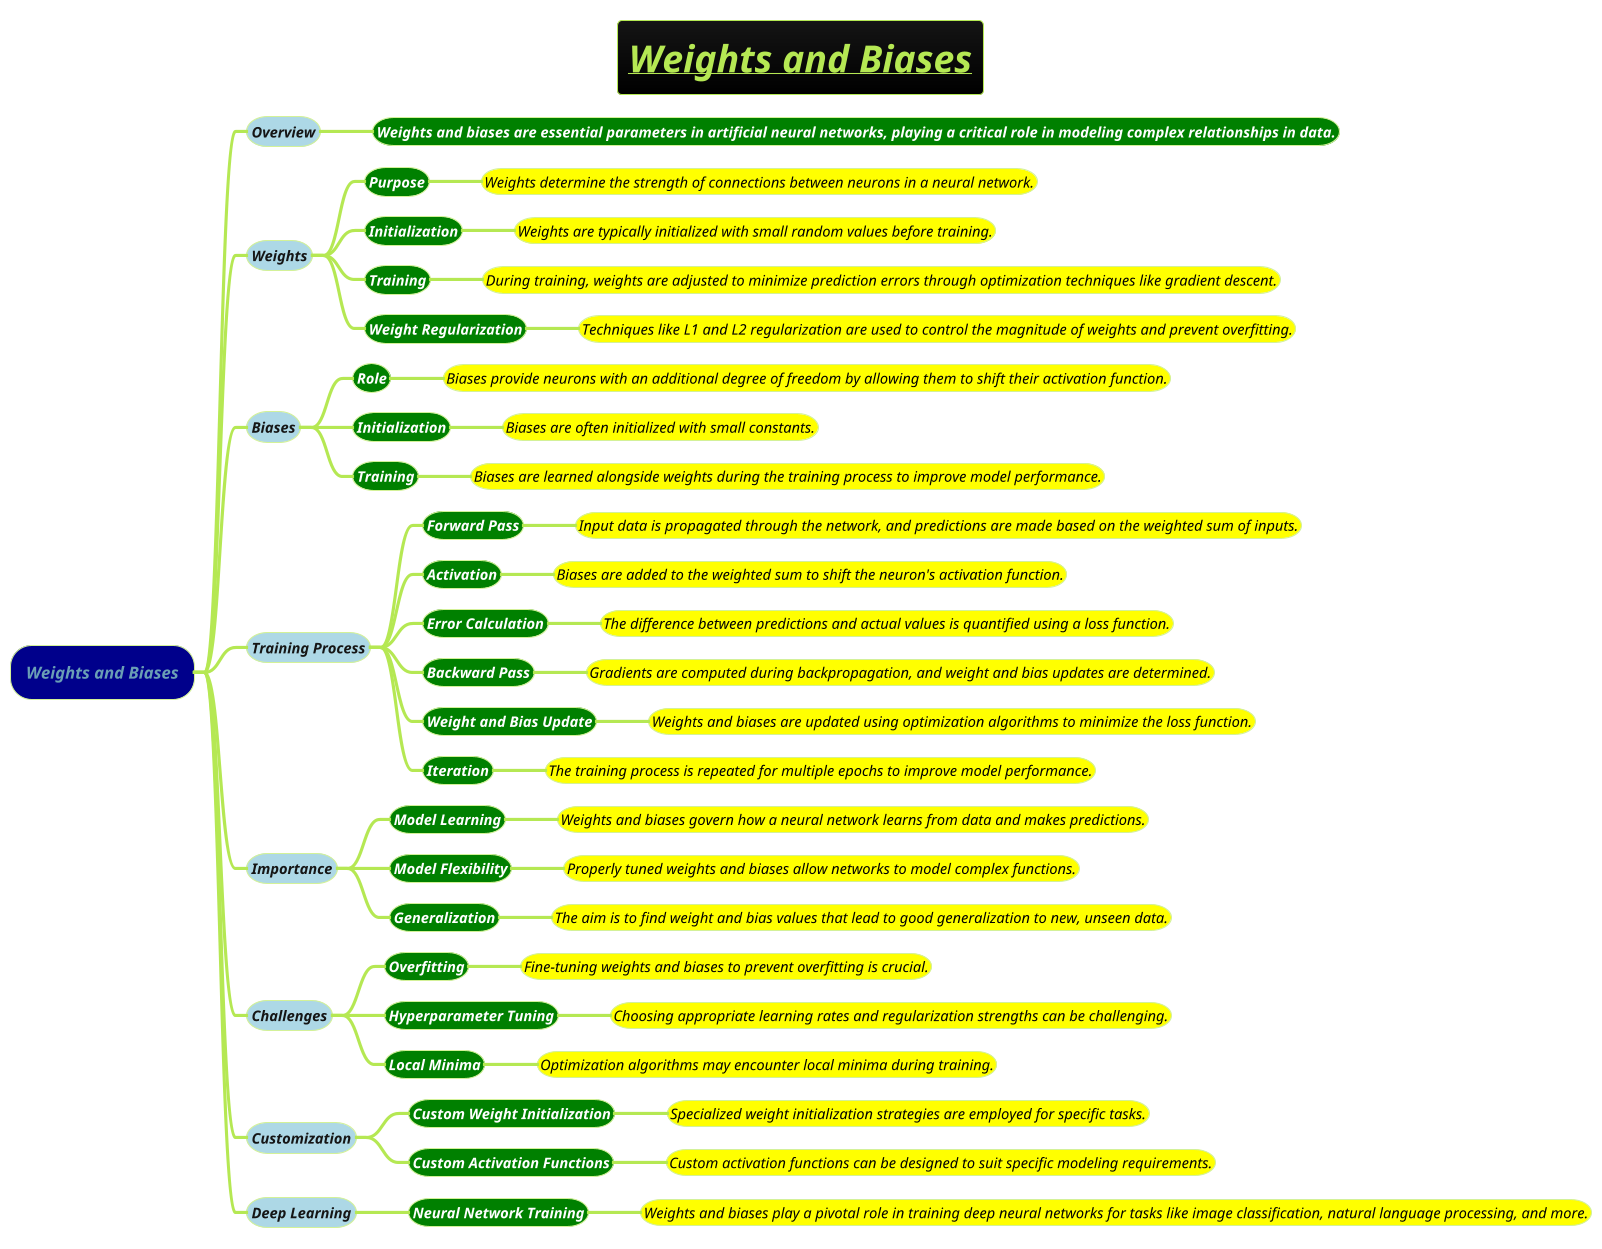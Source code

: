 @startmindmap
title =<b><i><u>Weights and Biases
!theme hacker


*[#darkblue] <i>Weights and Biases
**[#lightblue] <i><size:14>Overview
***[#green] <i><b><color #white><size:14>Weights and biases are essential parameters in artificial neural networks, playing a critical role in modeling complex relationships in data.

**[#lightblue] <i><size:14>Weights
***[#green] <i><b><color #white><size:14>Purpose
****[#yellow] <color #black><i><size:14>Weights determine the strength of connections between neurons in a neural network.
***[#green] <i><b><color #white><size:14>Initialization
****[#yellow] <color #black><i><size:14>Weights are typically initialized with small random values before training.
***[#green] <i><b><color #white><size:14>Training
****[#yellow] <color #black><i><size:14>During training, weights are adjusted to minimize prediction errors through optimization techniques like gradient descent.
***[#green] <i><b><color #white><size:14>Weight Regularization
****[#yellow] <color #black><i><size:14>Techniques like L1 and L2 regularization are used to control the magnitude of weights and prevent overfitting.

**[#lightblue] <i><size:14>Biases
***[#green] <i><b><color #white><size:14>Role
****[#yellow] <color #black><i><size:14>Biases provide neurons with an additional degree of freedom by allowing them to shift their activation function.
***[#green] <i><b><color #white><size:14>Initialization
****[#yellow] <color #black><i><size:14>Biases are often initialized with small constants.
***[#green] <i><b><color #white><size:14>Training
****[#yellow] <color #black><i><size:14>Biases are learned alongside weights during the training process to improve model performance.

**[#lightblue] <i><size:14>Training Process
***[#green] <i><b><color #white><size:14>Forward Pass
****[#yellow] <color #black><i><size:14>Input data is propagated through the network, and predictions are made based on the weighted sum of inputs.
***[#green] <i><b><color #white><size:14>Activation
****[#yellow] <color #black><i><size:14>Biases are added to the weighted sum to shift the neuron's activation function.
***[#green] <i><b><color #white><size:14>Error Calculation
****[#yellow] <color #black><i><size:14>The difference between predictions and actual values is quantified using a loss function.
***[#green] <i><b><color #white><size:14>Backward Pass
****[#yellow] <color #black><i><size:14>Gradients are computed during backpropagation, and weight and bias updates are determined.
***[#green] <i><b><color #white><size:14>Weight and Bias Update
****[#yellow] <color #black><i><size:14>Weights and biases are updated using optimization algorithms to minimize the loss function.
***[#green] <i><b><color #white><size:14>Iteration
****[#yellow] <color #black><i><size:14>The training process is repeated for multiple epochs to improve model performance.

**[#lightblue] <i><size:14>Importance
***[#green] <i><b><color #white><size:14>Model Learning
****[#yellow] <color #black><i><size:14>Weights and biases govern how a neural network learns from data and makes predictions.
***[#green] <i><b><color #white><size:14>Model Flexibility
****[#yellow] <color #black><i><size:14>Properly tuned weights and biases allow networks to model complex functions.
***[#green] <i><b><color #white><size:14>Generalization
****[#yellow] <color #black><i><size:14>The aim is to find weight and bias values that lead to good generalization to new, unseen data.

**[#lightblue] <i><size:14>Challenges
***[#green] <i><b><color #white><size:14>Overfitting
****[#yellow] <color #black><i><size:14>Fine-tuning weights and biases to prevent overfitting is crucial.
***[#green] <i><b><color #white><size:14>Hyperparameter Tuning
****[#yellow] <color #black><i><size:14>Choosing appropriate learning rates and regularization strengths can be challenging.
***[#green] <i><b><color #white><size:14>Local Minima
****[#yellow] <color #black><i><size:14>Optimization algorithms may encounter local minima during training.

**[#lightblue] <i><size:14>Customization
***[#green] <i><b><color #white><size:14>Custom Weight Initialization
****[#yellow] <color #black><i><size:14>Specialized weight initialization strategies are employed for specific tasks.
***[#green] <i><b><color #white><size:14>Custom Activation Functions
****[#yellow] <color #black><i><size:14>Custom activation functions can be designed to suit specific modeling requirements.

**[#lightblue] <i><size:14>Deep Learning
***[#green] <i><b><color #white><size:14>Neural Network Training
****[#yellow] <color #black><i><size:14>Weights and biases play a pivotal role in training deep neural networks for tasks like image classification, natural language processing, and more.

@endmindmap
